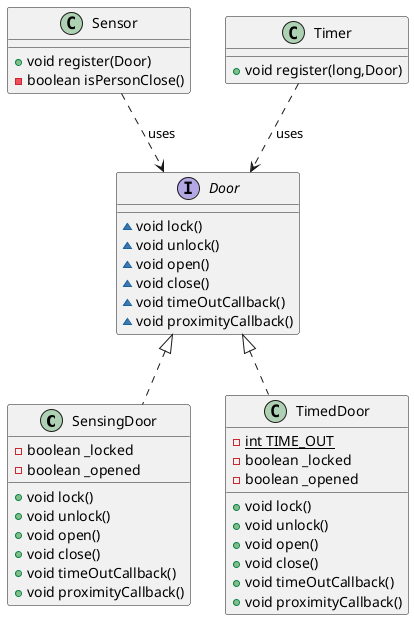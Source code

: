 @startuml
class SensingDoor {
- boolean _locked
- boolean _opened
+ void lock()
+ void unlock()
+ void open()
+ void close()
+ void timeOutCallback()
+ void proximityCallback()
}
class Sensor {
+ void register(Door)
- boolean isPersonClose()
}
class TimedDoor {
- {static} int TIME_OUT
- boolean _locked
- boolean _opened
+ void lock()
+ void unlock()
+ void open()
+ void close()
+ void timeOutCallback()
+ void proximityCallback()
}
interface Door {
~ void lock()
~ void unlock()
~ void open()
~ void close()
~ void timeOutCallback()
~ void proximityCallback()
}
class Timer {
+ void register(long,Door)
}


Door <|.. SensingDoor
Door <|.. TimedDoor
Timer ..> Door : uses
Sensor ..> Door : uses

@enduml